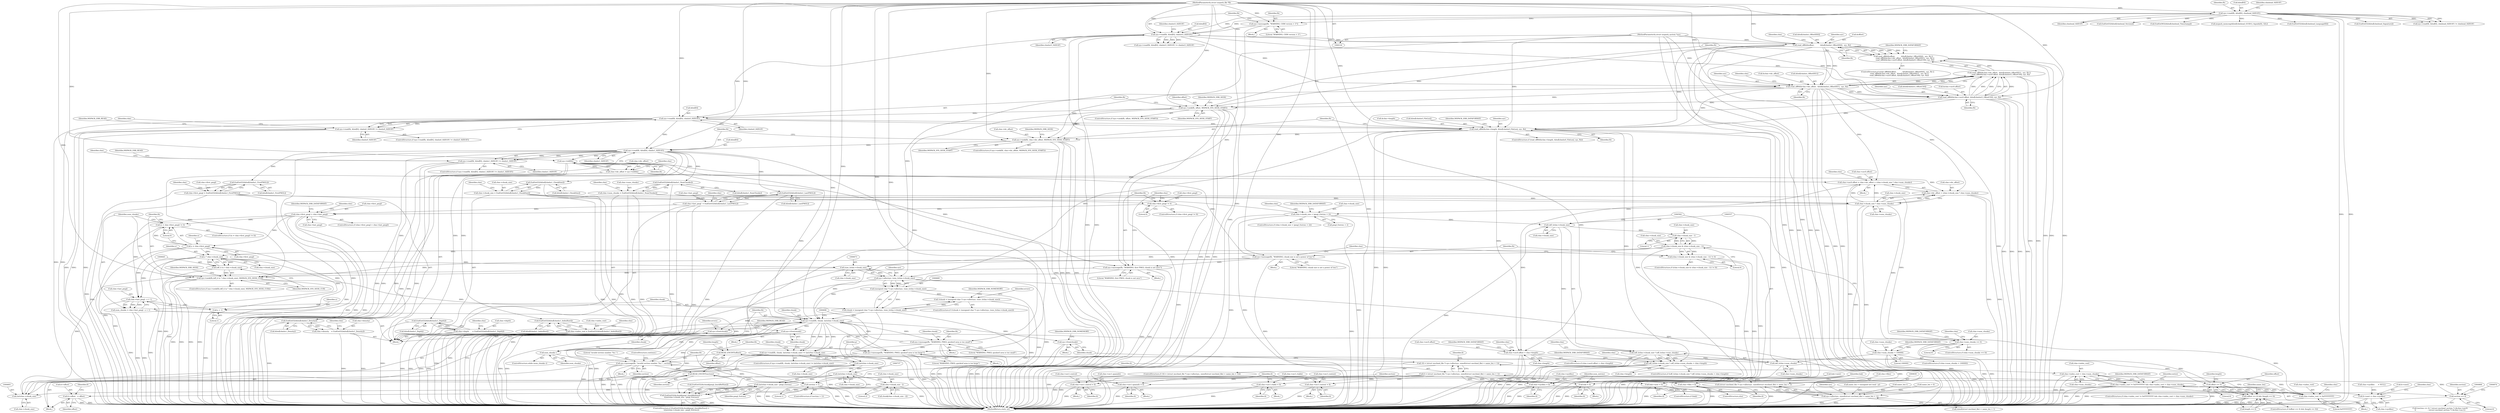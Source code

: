 digraph "0_libmspack_72e70a921f0f07fee748aec2274b30784e1d312a@API" {
"1000322" [label="(Call,read_off64(&offset,           &buf[chmhst_OffsetHS0],  sys, fh))"];
"1000309" [label="(Call,sys->read(fh, &buf[0], chmhst3_SIZEOF))"];
"1000232" [label="(Call,sys->read(fh, &buf[0], chmhead_SIZEOF))"];
"1000126" [label="(MethodParameterIn,struct mspack_file *fh)"];
"1000304" [label="(Call,sys->message(fh, \"WARNING; CHM version > 3\"))"];
"1000125" [label="(MethodParameterIn,struct mspack_system *sys)"];
"1000321" [label="(Call,read_off64(&offset,           &buf[chmhst_OffsetHS0],  sys, fh) ||\n      read_off64(&chm->dir_offset,  &buf[chmhst_OffsetHS1],  sys, fh) ||\n      read_off64(&chm->sec0.offset, &buf[chmhst3_OffsetCS0], sys, fh))"];
"1000332" [label="(Call,read_off64(&chm->dir_offset,  &buf[chmhst_OffsetHS1],  sys, fh))"];
"1000331" [label="(Call,read_off64(&chm->dir_offset,  &buf[chmhst_OffsetHS1],  sys, fh) ||\n      read_off64(&chm->sec0.offset, &buf[chmhst3_OffsetCS0], sys, fh))"];
"1000343" [label="(Call,read_off64(&chm->sec0.offset, &buf[chmhst3_OffsetCS0], sys, fh))"];
"1000360" [label="(Call,sys->seek(fh, offset, MSPACK_SYS_SEEK_START))"];
"1000369" [label="(Call,sys->read(fh, &buf[0], chmhs0_SIZEOF))"];
"1000368" [label="(Call,sys->read(fh, &buf[0], chmhs0_SIZEOF) != chmhs0_SIZEOF)"];
"1000381" [label="(Call,read_off64(&chm->length, &buf[chmhs0_FileLen], sys, fh))"];
"1000396" [label="(Call,sys->seek(fh, chm->dir_offset, MSPACK_SYS_SEEK_START))"];
"1000407" [label="(Call,sys->read(fh, &buf[0], chmhs1_SIZEOF))"];
"1000406" [label="(Call,sys->read(fh, &buf[0], chmhs1_SIZEOF) != chmhs1_SIZEOF)"];
"1000422" [label="(Call,sys->tell(fh))"];
"1000418" [label="(Call,chm->dir_offset = sys->tell(fh))"];
"1000494" [label="(Call,chm->sec0.offset = chm->dir_offset + (chm->chunk_size * chm->num_chunks))"];
"1000512" [label="(Call,chm->sec0.offset > chm->length)"];
"1000554" [label="(Call,(off_t)chm->chunk_size * (off_t)chm->num_chunks > chm->length)"];
"1000500" [label="(Call,chm->dir_offset + (chm->chunk_size * chm->num_chunks))"];
"1000585" [label="(Call,sys->message(fh, \"WARNING; chunk size is not a power of two\"))"];
"1000595" [label="(Call,sys->message(fh, \"WARNING; first PMGL chunk is not zero\"))"];
"1000642" [label="(Call,sys->seek(fh,(off_t) (x * chm->chunk_size), MSPACK_SYS_SEEK_CUR))"];
"1000689" [label="(Call,sys->read(fh, chunk, (int)chm->chunk_size))"];
"1000688" [label="(Call,sys->read(fh, chunk, (int)chm->chunk_size) != (int)chm->chunk_size)"];
"1000703" [label="(Call,sys->free(chunk))"];
"1000725" [label="(Call,sys->message(fh, \"WARNING; PMGL quickref area is too small\"))"];
"1000743" [label="(Call,sys->message(fh, \"WARNING; PMGL quickref area is too large\"))"];
"1000820" [label="(Call,sys->message(fh, \"invalid section number '%u'.\", section))"];
"1000787" [label="(Call,READ_ENCINT(section))"];
"1000816" [label="(Call,section > 1)"];
"1000864" [label="(Call,section == 0)"];
"1000840" [label="(Call,sys->free(chunk))"];
"1001056" [label="(Call,sys->free(chunk))"];
"1000428" [label="(Call,EndGetI32(&buf[chmhs1_ChunkSize]))"];
"1000424" [label="(Call,chm->chunk_size = EndGetI32(&buf[chmhs1_ChunkSize]))"];
"1000504" [label="(Call,chm->chunk_size * chm->num_chunks)"];
"1000525" [label="(Call,chm->chunk_size < (pmgl_Entries + 2))"];
"1000556" [label="(Call,(off_t)chm->chunk_size)"];
"1000555" [label="(Call,(off_t)chm->chunk_size * (off_t)chm->num_chunks)"];
"1000578" [label="(Call,chm->chunk_size - 1)"];
"1000574" [label="(Call,chm->chunk_size & (chm->chunk_size - 1))"];
"1000573" [label="(Call,(chm->chunk_size & (chm->chunk_size - 1)) != 0)"];
"1000646" [label="(Call,x * chm->chunk_size)"];
"1000644" [label="(Call,(off_t) (x * chm->chunk_size))"];
"1000657" [label="(Call,chm->last_pmgl - x + 1)"];
"1000655" [label="(Call,num_chunks = chm->last_pmgl - x + 1)"];
"1000684" [label="(Call,num_chunks--)"];
"1000661" [label="(Call,x + 1)"];
"1000672" [label="(Call,(size_t)chm->chunk_size)"];
"1000670" [label="(Call,sys->alloc(sys, (size_t)chm->chunk_size))"];
"1000668" [label="(Call,(unsigned char *) sys->alloc(sys, (size_t)chm->chunk_size))"];
"1000665" [label="(Call,!(chunk = (unsigned char *) sys->alloc(sys, (size_t)chm->chunk_size)))"];
"1000666" [label="(Call,chunk = (unsigned char *) sys->alloc(sys, (size_t)chm->chunk_size))"];
"1000831" [label="(Call,sys->alloc(sys, sizeof(struct mschmd_file) + name_len + 1))"];
"1000829" [label="(Call,(struct mschmd_file *) sys->alloc(sys, sizeof(struct mschmd_file) + name_len + 1))"];
"1000826" [label="(Call,!(fi = (struct mschmd_file *) sys->alloc(sys, sizeof(struct mschmd_file) + name_len + 1)))"];
"1000827" [label="(Call,fi = (struct mschmd_file *) sys->alloc(sys, sizeof(struct mschmd_file) + name_len + 1))"];
"1000945" [label="(Call,chm->sec1.content = fi)"];
"1000967" [label="(Call,chm->sec1.control = fi)"];
"1000989" [label="(Call,chm->sec1.spaninfo = fi)"];
"1001011" [label="(Call,chm->sec1.rtable = fi)"];
"1001025" [label="(Call,chm->sysfiles = fi)"];
"1001018" [label="(Call,fi->next = chm->sysfiles)"];
"1001034" [label="(Call,link->next = fi)"];
"1001040" [label="(Call,chm->files = fi)"];
"1001045" [label="(Call,link = fi)"];
"1000692" [label="(Call,(int)chm->chunk_size)"];
"1000697" [label="(Call,(int)chm->chunk_size)"];
"1000736" [label="(Call,(int)chm->chunk_size)"];
"1000735" [label="(Call,(int)chm->chunk_size - pmgl_Entries)"];
"1000729" [label="(Call,EndGetI32(&chunk[pmgl_QuickRefSize]) > \n\t((int)chm->chunk_size - pmgl_Entries))"];
"1000757" [label="(Call,chm->chunk_size - 2)"];
"1000536" [label="(Call,chm->num_chunks == 0)"];
"1000545" [label="(Call,chm->num_chunks > 100000)"];
"1000561" [label="(Call,(off_t)chm->num_chunks)"];
"1000616" [label="(Call,chm->index_root > chm->num_chunks)"];
"1000610" [label="(Call,chm->index_root != 0xFFFFFFFF && chm->index_root > chm->num_chunks)"];
"1000437" [label="(Call,EndGetI32(&buf[chmhs1_Density]))"];
"1000433" [label="(Call,chm->density    = EndGetI32(&buf[chmhs1_Density]))"];
"1000446" [label="(Call,EndGetI32(&buf[chmhs1_Depth]))"];
"1000442" [label="(Call,chm->depth      = EndGetI32(&buf[chmhs1_Depth]))"];
"1000455" [label="(Call,EndGetI32(&buf[chmhs1_IndexRoot]))"];
"1000451" [label="(Call,chm->index_root = EndGetI32(&buf[chmhs1_IndexRoot]))"];
"1000611" [label="(Call,chm->index_root != 0xFFFFFFFF)"];
"1000464" [label="(Call,EndGetI32(&buf[chmhs1_NumChunks]))"];
"1000460" [label="(Call,chm->num_chunks = EndGetI32(&buf[chmhs1_NumChunks]))"];
"1000473" [label="(Call,EndGetI32(&buf[chmhs1_FirstPMGL]))"];
"1000469" [label="(Call,chm->first_pmgl = EndGetI32(&buf[chmhs1_FirstPMGL]))"];
"1000589" [label="(Call,chm->first_pmgl != 0)"];
"1000599" [label="(Call,chm->first_pmgl > chm->last_pmgl)"];
"1000633" [label="(Call,(x = chm->first_pmgl) != 0)"];
"1000634" [label="(Call,x = chm->first_pmgl)"];
"1000482" [label="(Call,EndGetI32(&buf[chmhs1_LastPMGL]))"];
"1000478" [label="(Call,chm->last_pmgl  = EndGetI32(&buf[chmhs1_LastPMGL]))"];
"1000789" [label="(Call,READ_ENCINT(offset))"];
"1000795" [label="(Call,offset == 0)"];
"1000794" [label="(Call,(offset == 0) && (length == 0))"];
"1000879" [label="(Call,fi->offset   = offset)"];
"1000769" [label="(Block,)"];
"1000639" [label="(Literal,0)"];
"1000479" [label="(Call,chm->last_pmgl)"];
"1000641" [label="(ControlStructure,if (sys->seek(fh,(off_t) (x * chm->chunk_size), MSPACK_SYS_SEEK_CUR)))"];
"1000435" [label="(Identifier,chm)"];
"1000883" [label="(Identifier,offset)"];
"1000234" [label="(Call,&buf[0])"];
"1000866" [label="(Literal,0)"];
"1001044" [label="(Identifier,fi)"];
"1000585" [label="(Call,sys->message(fh, \"WARNING; chunk size is not a power of two\"))"];
"1000546" [label="(Call,chm->num_chunks)"];
"1000798" [label="(Call,length == 0)"];
"1000558" [label="(Call,chm->chunk_size)"];
"1000355" [label="(Identifier,fh)"];
"1000579" [label="(Call,chm->chunk_size)"];
"1000384" [label="(Identifier,chm)"];
"1001026" [label="(Call,chm->sysfiles)"];
"1000587" [label="(Literal,\"WARNING; chunk size is not a power of two\")"];
"1000818" [label="(Literal,1)"];
"1000692" [label="(Call,(int)chm->chunk_size)"];
"1000549" [label="(Literal,100000)"];
"1000534" [label="(Identifier,MSPACK_ERR_DATAFORMAT)"];
"1000594" [label="(Block,)"];
"1000309" [label="(Call,sys->read(fh, &buf[0], chmhst3_SIZEOF))"];
"1000796" [label="(Identifier,offset)"];
"1000804" [label="(Call,name_len > 0)"];
"1000561" [label="(Call,(off_t)chm->num_chunks)"];
"1000651" [label="(Identifier,MSPACK_SYS_SEEK_CUR)"];
"1000126" [label="(MethodParameterIn,struct mspack_file *fh)"];
"1000944" [label="(Block,)"];
"1000690" [label="(Identifier,fh)"];
"1000536" [label="(Call,chm->num_chunks == 0)"];
"1000401" [label="(Identifier,MSPACK_SYS_SEEK_START)"];
"1000529" [label="(Call,pmgl_Entries + 2)"];
"1000304" [label="(Call,sys->message(fh, \"WARNING; CHM version > 3\"))"];
"1000455" [label="(Call,EndGetI32(&buf[chmhs1_IndexRoot]))"];
"1000156" [label="(Call,chm->sysfiles      = NULL)"];
"1000758" [label="(Call,chm->chunk_size)"];
"1000370" [label="(Identifier,fh)"];
"1000733" [label="(Identifier,chunk)"];
"1000864" [label="(Call,section == 0)"];
"1000822" [label="(Literal,\"invalid section number '%u'.\")"];
"1000973" [label="(Identifier,fi)"];
"1000478" [label="(Call,chm->last_pmgl  = EndGetI32(&buf[chmhs1_LastPMGL]))"];
"1000819" [label="(Block,)"];
"1000663" [label="(Literal,1)"];
"1000820" [label="(Call,sys->message(fh, \"invalid section number '%u'.\", section))"];
"1000886" [label="(Identifier,fi)"];
"1000232" [label="(Call,sys->read(fh, &buf[0], chmhead_SIZEOF))"];
"1000742" [label="(Block,)"];
"1000735" [label="(Call,(int)chm->chunk_size - pmgl_Entries)"];
"1000380" [label="(ControlStructure,if (read_off64(&chm->length, &buf[chmhs0_FileLen], sys, fh)))"];
"1000672" [label="(Call,(size_t)chm->chunk_size)"];
"1000554" [label="(Call,(off_t)chm->chunk_size * (off_t)chm->num_chunks > chm->length)"];
"1000238" [label="(Identifier,chmhead_SIZEOF)"];
"1000420" [label="(Identifier,chm)"];
"1000825" [label="(ControlStructure,if (!(fi = (struct mschmd_file *) sys->alloc(sys, sizeof(struct mschmd_file) + name_len + 1))))"];
"1000832" [label="(Identifier,sys)"];
"1001045" [label="(Call,link = fi)"];
"1000369" [label="(Call,sys->read(fh, &buf[0], chmhs0_SIZEOF))"];
"1000426" [label="(Identifier,chm)"];
"1000643" [label="(Identifier,fh)"];
"1001022" [label="(Call,chm->sysfiles)"];
"1000453" [label="(Identifier,chm)"];
"1000425" [label="(Call,chm->chunk_size)"];
"1000990" [label="(Call,chm->sec1.spaninfo)"];
"1000381" [label="(Call,read_off64(&chm->length, &buf[chmhs0_FileLen], sys, fh))"];
"1000590" [label="(Call,chm->first_pmgl)"];
"1000354" [label="(Identifier,sys)"];
"1000556" [label="(Call,(off_t)chm->chunk_size)"];
"1001038" [label="(Identifier,fi)"];
"1000656" [label="(Identifier,num_chunks)"];
"1000610" [label="(Call,chm->index_root != 0xFFFFFFFF && chm->index_root > chm->num_chunks)"];
"1000535" [label="(ControlStructure,if (chm->num_chunks == 0))"];
"1000310" [label="(Identifier,fh)"];
"1000566" [label="(Call,chm->length)"];
"1000437" [label="(Call,EndGetI32(&buf[chmhs1_Density]))"];
"1001035" [label="(Call,link->next)"];
"1000391" [label="(Identifier,fh)"];
"1000679" [label="(Identifier,MSPACK_ERR_NOMEMORY)"];
"1000501" [label="(Call,chm->dir_offset)"];
"1000787" [label="(Call,READ_ENCINT(section))"];
"1000704" [label="(Identifier,chunk)"];
"1000821" [label="(Identifier,fh)"];
"1000461" [label="(Call,chm->num_chunks)"];
"1000697" [label="(Call,(int)chm->chunk_size)"];
"1000747" [label="(Identifier,p)"];
"1000422" [label="(Call,sys->tell(fh))"];
"1000600" [label="(Call,chm->first_pmgl)"];
"1000817" [label="(Identifier,section)"];
"1000438" [label="(Call,&buf[chmhs1_Density])"];
"1000665" [label="(Call,!(chunk = (unsigned char *) sys->alloc(sys, (size_t)chm->chunk_size)))"];
"1000603" [label="(Call,chm->last_pmgl)"];
"1000988" [label="(Block,)"];
"1001039" [label="(ControlStructure,else)"];
"1000417" [label="(Identifier,MSPACK_ERR_READ)"];
"1000397" [label="(Identifier,fh)"];
"1000916" [label="(Block,)"];
"1000966" [label="(Block,)"];
"1000406" [label="(Call,sys->read(fh, &buf[0], chmhs1_SIZEOF) != chmhs1_SIZEOF)"];
"1000320" [label="(ControlStructure,if (read_off64(&offset,           &buf[chmhst_OffsetHS0],  sys, fh) ||\n      read_off64(&chm->dir_offset,  &buf[chmhst_OffsetHS1],  sys, fh) ||\n      read_off64(&chm->sec0.offset, &buf[chmhst3_OffsetCS0], sys, fh)))"];
"1000316" [label="(Identifier,chmhst3_SIZEOF)"];
"1000331" [label="(Call,read_off64(&chm->dir_offset,  &buf[chmhst_OffsetHS1],  sys, fh) ||\n      read_off64(&chm->sec0.offset, &buf[chmhst3_OffsetCS0], sys, fh))"];
"1000736" [label="(Call,(int)chm->chunk_size)"];
"1001019" [label="(Call,fi->next)"];
"1000360" [label="(Call,sys->seek(fh, offset, MSPACK_SYS_SEEK_START))"];
"1000788" [label="(Identifier,section)"];
"1000574" [label="(Call,chm->chunk_size & (chm->chunk_size - 1))"];
"1000790" [label="(Identifier,offset)"];
"1000508" [label="(Call,chm->num_chunks)"];
"1000433" [label="(Call,chm->density    = EndGetI32(&buf[chmhs1_Density]))"];
"1000359" [label="(ControlStructure,if (sys->seek(fh, offset, MSPACK_SYS_SEEK_START)))"];
"1000805" [label="(Identifier,name_len)"];
"1000375" [label="(Identifier,chmhs0_SIZEOF)"];
"1000880" [label="(Call,fi->offset)"];
"1000474" [label="(Call,&buf[chmhs1_FirstPMGL])"];
"1000644" [label="(Call,(off_t) (x * chm->chunk_size))"];
"1000526" [label="(Call,chm->chunk_size)"];
"1000315" [label="(Identifier,chmhst3_SIZEOF)"];
"1000620" [label="(Call,chm->num_chunks)"];
"1000350" [label="(Call,&buf[chmhst3_OffsetCS0])"];
"1000761" [label="(Literal,2)"];
"1000668" [label="(Call,(unsigned char *) sys->alloc(sys, (size_t)chm->chunk_size))"];
"1000396" [label="(Call,sys->seek(fh, chm->dir_offset, MSPACK_SYS_SEEK_START))"];
"1000612" [label="(Call,chm->index_root)"];
"1000685" [label="(Identifier,num_chunks)"];
"1000968" [label="(Call,chm->sec1.control)"];
"1000332" [label="(Call,read_off64(&chm->dir_offset,  &buf[chmhst_OffsetHS1],  sys, fh))"];
"1000647" [label="(Identifier,x)"];
"1000741" [label="(Identifier,pmgl_Entries)"];
"1000792" [label="(Identifier,length)"];
"1000729" [label="(Call,EndGetI32(&chunk[pmgl_QuickRefSize]) > \n\t((int)chm->chunk_size - pmgl_Entries))"];
"1000611" [label="(Call,chm->index_root != 0xFFFFFFFF)"];
"1000343" [label="(Call,read_off64(&chm->sec0.offset, &buf[chmhst3_OffsetCS0], sys, fh))"];
"1000667" [label="(Identifier,chunk)"];
"1000363" [label="(Identifier,MSPACK_SYS_SEEK_START)"];
"1000744" [label="(Identifier,fh)"];
"1001041" [label="(Call,chm->files)"];
"1000582" [label="(Literal,1)"];
"1000494" [label="(Call,chm->sec0.offset = chm->dir_offset + (chm->chunk_size * chm->num_chunks))"];
"1000483" [label="(Call,&buf[chmhs1_LastPMGL])"];
"1000308" [label="(Call,sys->read(fh, &buf[0], chmhst3_SIZEOF) != chmhst3_SIZEOF)"];
"1000797" [label="(Literal,0)"];
"1000341" [label="(Identifier,sys)"];
"1000523" [label="(Identifier,MSPACK_ERR_DATAFORMAT)"];
"1000379" [label="(Identifier,MSPACK_ERR_READ)"];
"1000646" [label="(Call,x * chm->chunk_size)"];
"1000428" [label="(Call,EndGetI32(&buf[chmhs1_ChunkSize]))"];
"1000330" [label="(Identifier,fh)"];
"1000674" [label="(Call,chm->chunk_size)"];
"1000394" [label="(Identifier,MSPACK_ERR_DATAFORMAT)"];
"1000670" [label="(Call,sys->alloc(sys, (size_t)chm->chunk_size))"];
"1000865" [label="(Identifier,section)"];
"1000846" [label="(Identifier,fi)"];
"1000841" [label="(Identifier,chunk)"];
"1000773" [label="(Call,name_len > (unsigned int) (end - p))"];
"1000303" [label="(Block,)"];
"1000424" [label="(Call,chm->chunk_size = EndGetI32(&buf[chmhs1_ChunkSize]))"];
"1000553" [label="(ControlStructure,if ((off_t)chm->chunk_size * (off_t)chm->num_chunks > chm->length))"];
"1000515" [label="(Identifier,chm)"];
"1000799" [label="(Identifier,length)"];
"1000642" [label="(Call,sys->seek(fh,(off_t) (x * chm->chunk_size), MSPACK_SYS_SEEK_CUR))"];
"1000575" [label="(Call,chm->chunk_size)"];
"1000572" [label="(ControlStructure,if ((chm->chunk_size & (chm->chunk_size - 1)) != 0))"];
"1000609" [label="(ControlStructure,if (chm->index_root != 0xFFFFFFFF && chm->index_root > chm->num_chunks))"];
"1000452" [label="(Call,chm->index_root)"];
"1000755" [label="(Call,chunk[chm->chunk_size - 2])"];
"1000768" [label="(Identifier,num_entries)"];
"1000573" [label="(Call,(chm->chunk_size & (chm->chunk_size - 1)) != 0)"];
"1000347" [label="(Identifier,chm)"];
"1000366" [label="(Identifier,MSPACK_ERR_SEEK)"];
"1000725" [label="(Call,sys->message(fh, \"WARNING; PMGL quickref area is too small\"))"];
"1000414" [label="(Identifier,chmhs1_SIZEOF)"];
"1000706" [label="(Identifier,MSPACK_ERR_READ)"];
"1000583" [label="(Literal,0)"];
"1000633" [label="(Call,(x = chm->first_pmgl) != 0)"];
"1000615" [label="(Literal,0xFFFFFFFF)"];
"1000879" [label="(Call,fi->offset   = offset)"];
"1000945" [label="(Call,chm->sec1.content = fi)"];
"1000543" [label="(Identifier,MSPACK_ERR_DATAFORMAT)"];
"1000469" [label="(Call,chm->first_pmgl = EndGetI32(&buf[chmhs1_FirstPMGL]))"];
"1000407" [label="(Call,sys->read(fh, &buf[0], chmhs1_SIZEOF))"];
"1000571" [label="(Identifier,MSPACK_ERR_DATAFORMAT)"];
"1000689" [label="(Call,sys->read(fh, chunk, (int)chm->chunk_size))"];
"1000490" [label="(Identifier,chm)"];
"1000311" [label="(Call,&buf[0])"];
"1000596" [label="(Identifier,fh)"];
"1000654" [label="(Identifier,MSPACK_ERR_SEEK)"];
"1000824" [label="(ControlStructure,continue;)"];
"1000361" [label="(Identifier,fh)"];
"1000368" [label="(Call,sys->read(fh, &buf[0], chmhs0_SIZEOF) != chmhs0_SIZEOF)"];
"1000367" [label="(ControlStructure,if (sys->read(fh, &buf[0], chmhs0_SIZEOF) != chmhs0_SIZEOF))"];
"1000595" [label="(Call,sys->message(fh, \"WARNING; first PMGL chunk is not zero\"))"];
"1000446" [label="(Call,EndGetI32(&buf[chmhs1_Depth]))"];
"1001031" [label="(Block,)"];
"1000728" [label="(ControlStructure,if (EndGetI32(&chunk[pmgl_QuickRefSize]) > \n\t((int)chm->chunk_size - pmgl_Entries)))"];
"1000727" [label="(Literal,\"WARNING; PMGL quickref area is too small\")"];
"1000588" [label="(ControlStructure,if (chm->first_pmgl != 0))"];
"1000745" [label="(Literal,\"WARNING; PMGL quickref area is too large\")"];
"1000544" [label="(ControlStructure,if (chm->num_chunks > 100000))"];
"1000434" [label="(Call,chm->density)"];
"1000664" [label="(ControlStructure,if (!(chunk = (unsigned char *) sys->alloc(sys, (size_t)chm->chunk_size))))"];
"1000636" [label="(Call,chm->first_pmgl)"];
"1000726" [label="(Identifier,fh)"];
"1000239" [label="(Identifier,chmhead_SIZEOF)"];
"1000429" [label="(Call,&buf[chmhs1_ChunkSize])"];
"1000816" [label="(Call,section > 1)"];
"1000456" [label="(Call,&buf[chmhs1_IndexRoot])"];
"1000576" [label="(Identifier,chm)"];
"1000828" [label="(Identifier,fi)"];
"1001025" [label="(Call,chm->sysfiles = fi)"];
"1000608" [label="(Identifier,MSPACK_ERR_DATAFORMAT)"];
"1000333" [label="(Call,&chm->dir_offset)"];
"1000831" [label="(Call,sys->alloc(sys, sizeof(struct mschmd_file) + name_len + 1))"];
"1000951" [label="(Identifier,fi)"];
"1000863" [label="(Call,(section == 0) ? (struct mschmd_section *) (&chm->sec0)\n\t\t                     : (struct mschmd_section *) (&chm->sec1))"];
"1000555" [label="(Call,(off_t)chm->chunk_size * (off_t)chm->num_chunks)"];
"1000989" [label="(Call,chm->sec1.spaninfo = fi)"];
"1000597" [label="(Literal,\"WARNING; first PMGL chunk is not zero\")"];
"1000451" [label="(Call,chm->index_root = EndGetI32(&buf[chmhs1_IndexRoot]))"];
"1000815" [label="(ControlStructure,if (section > 1))"];
"1000418" [label="(Call,chm->dir_offset = sys->tell(fh))"];
"1000473" [label="(Call,EndGetI32(&buf[chmhs1_FirstPMGL]))"];
"1000757" [label="(Call,chm->chunk_size - 2)"];
"1000335" [label="(Identifier,chm)"];
"1000274" [label="(Call,EndGetI32(&buf[chmhead_Version]))"];
"1000325" [label="(Call,&buf[chmhst_OffsetHS0])"];
"1000129" [label="(Block,)"];
"1000376" [label="(Identifier,chmhs0_SIZEOF)"];
"1000628" [label="(Identifier,entire)"];
"1000662" [label="(Identifier,x)"];
"1000840" [label="(Call,sys->free(chunk))"];
"1000405" [label="(ControlStructure,if (sys->read(fh, &buf[0], chmhs1_SIZEOF) != chmhs1_SIZEOF))"];
"1000398" [label="(Call,chm->dir_offset)"];
"1001029" [label="(Identifier,fi)"];
"1000625" [label="(Identifier,MSPACK_ERR_DATAFORMAT)"];
"1000601" [label="(Identifier,chm)"];
"1000505" [label="(Call,chm->chunk_size)"];
"1001056" [label="(Call,sys->free(chunk))"];
"1000283" [label="(Call,EndGetM32(&buf[chmhead_Timestamp]))"];
"1000413" [label="(Identifier,chmhs1_SIZEOF)"];
"1001020" [label="(Identifier,fi)"];
"1000793" [label="(ControlStructure,if ((offset == 0) && (length == 0)))"];
"1000810" [label="(Call,name_len-1)"];
"1000495" [label="(Call,chm->sec0.offset)"];
"1000329" [label="(Identifier,sys)"];
"1001040" [label="(Call,chm->files = fi)"];
"1000552" [label="(Identifier,MSPACK_ERR_DATAFORMAT)"];
"1000525" [label="(Call,chm->chunk_size < (pmgl_Entries + 2))"];
"1001011" [label="(Call,chm->sec1.rtable = fi)"];
"1000657" [label="(Call,chm->last_pmgl - x + 1)"];
"1001047" [label="(Identifier,fi)"];
"1000598" [label="(ControlStructure,if (chm->first_pmgl > chm->last_pmgl))"];
"1000390" [label="(Identifier,sys)"];
"1000586" [label="(Identifier,fh)"];
"1000493" [label="(Block,)"];
"1000648" [label="(Call,chm->chunk_size)"];
"1000337" [label="(Call,&buf[chmhst_OffsetHS1])"];
"1000591" [label="(Identifier,chm)"];
"1000599" [label="(Call,chm->first_pmgl > chm->last_pmgl)"];
"1000344" [label="(Call,&chm->sec0.offset)"];
"1000540" [label="(Literal,0)"];
"1001065" [label="(MethodReturn,static int)"];
"1001018" [label="(Call,fi->next = chm->sysfiles)"];
"1001034" [label="(Call,link->next = fi)"];
"1000839" [label="(Block,)"];
"1000547" [label="(Identifier,chm)"];
"1000666" [label="(Call,chunk = (unsigned char *) sys->alloc(sys, (size_t)chm->chunk_size))"];
"1000563" [label="(Call,chm->num_chunks)"];
"1000443" [label="(Call,chm->depth)"];
"1000382" [label="(Call,&chm->length)"];
"1000724" [label="(Block,)"];
"1000681" [label="(Identifier,errors)"];
"1000634" [label="(Call,x = chm->first_pmgl)"];
"1000423" [label="(Identifier,fh)"];
"1000567" [label="(Identifier,chm)"];
"1000632" [label="(ControlStructure,if ((x = chm->first_pmgl) != 0))"];
"1000482" [label="(Call,EndGetI32(&buf[chmhs1_LastPMGL]))"];
"1000694" [label="(Call,chm->chunk_size)"];
"1000524" [label="(ControlStructure,if (chm->chunk_size < (pmgl_Entries + 2)))"];
"1000419" [label="(Call,chm->dir_offset)"];
"1000823" [label="(Identifier,section)"];
"1000730" [label="(Call,EndGetI32(&chunk[pmgl_QuickRefSize]))"];
"1000504" [label="(Call,chm->chunk_size * chm->num_chunks)"];
"1000618" [label="(Identifier,chm)"];
"1000321" [label="(Call,read_off64(&offset,           &buf[chmhst_OffsetHS0],  sys, fh) ||\n      read_off64(&chm->dir_offset,  &buf[chmhst_OffsetHS1],  sys, fh) ||\n      read_off64(&chm->sec0.offset, &buf[chmhst3_OffsetCS0], sys, fh))"];
"1000256" [label="(Call,mspack_memcmp(&buf[chmhead_GUID1], &guids[0], 32L))"];
"1000447" [label="(Call,&buf[chmhs1_Depth])"];
"1000683" [label="(ControlStructure,while (num_chunks--))"];
"1000362" [label="(Identifier,offset)"];
"1000738" [label="(Call,chm->chunk_size)"];
"1000687" [label="(ControlStructure,if (sys->read(fh, chunk, (int)chm->chunk_size) != (int)chm->chunk_size))"];
"1000342" [label="(Identifier,fh)"];
"1000616" [label="(Call,chm->index_root > chm->num_chunks)"];
"1000584" [label="(Block,)"];
"1000527" [label="(Identifier,chm)"];
"1000545" [label="(Call,chm->num_chunks > 100000)"];
"1000442" [label="(Call,chm->depth      = EndGetI32(&buf[chmhs1_Depth]))"];
"1000512" [label="(Call,chm->sec0.offset > chm->length)"];
"1000702" [label="(Block,)"];
"1000789" [label="(Call,READ_ENCINT(offset))"];
"1000743" [label="(Call,sys->message(fh, \"WARNING; PMGL quickref area is too large\"))"];
"1000593" [label="(Literal,0)"];
"1000843" [label="(Identifier,MSPACK_ERR_NOMEMORY)"];
"1000655" [label="(Call,num_chunks = chm->last_pmgl - x + 1)"];
"1000538" [label="(Identifier,chm)"];
"1000578" [label="(Call,chm->chunk_size - 1)"];
"1001027" [label="(Identifier,chm)"];
"1000408" [label="(Identifier,fh)"];
"1000688" [label="(Call,sys->read(fh, chunk, (int)chm->chunk_size) != (int)chm->chunk_size)"];
"1000480" [label="(Identifier,chm)"];
"1000613" [label="(Identifier,chm)"];
"1000125" [label="(MethodParameterIn,struct mspack_system *sys)"];
"1000511" [label="(ControlStructure,if (chm->sec0.offset > chm->length))"];
"1000712" [label="(Identifier,chunk)"];
"1000513" [label="(Call,chm->sec0.offset)"];
"1000661" [label="(Call,x + 1)"];
"1000703" [label="(Call,sys->free(chunk))"];
"1000233" [label="(Identifier,fh)"];
"1000617" [label="(Call,chm->index_root)"];
"1000305" [label="(Identifier,fh)"];
"1000829" [label="(Call,(struct mschmd_file *) sys->alloc(sys, sizeof(struct mschmd_file) + name_len + 1))"];
"1001010" [label="(Block,)"];
"1000292" [label="(Call,EndGetI32(&buf[chmhead_LanguageID]))"];
"1000699" [label="(Call,chm->chunk_size)"];
"1000358" [label="(Identifier,MSPACK_ERR_DATAFORMAT)"];
"1001017" [label="(Identifier,fi)"];
"1000245" [label="(Call,EndGetI32(&buf[chmhead_Signature]))"];
"1000995" [label="(Identifier,fi)"];
"1000946" [label="(Call,chm->sec1.content)"];
"1000371" [label="(Call,&buf[0])"];
"1000465" [label="(Call,&buf[chmhs1_NumChunks])"];
"1000794" [label="(Call,(offset == 0) && (length == 0))"];
"1000470" [label="(Call,chm->first_pmgl)"];
"1000471" [label="(Identifier,chm)"];
"1000500" [label="(Call,chm->dir_offset + (chm->chunk_size * chm->num_chunks))"];
"1001057" [label="(Identifier,chunk)"];
"1000409" [label="(Call,&buf[0])"];
"1001046" [label="(Identifier,link)"];
"1000306" [label="(Literal,\"WARNING; CHM version > 3\")"];
"1000833" [label="(Call,sizeof(struct mschmd_file) + name_len + 1)"];
"1000967" [label="(Call,chm->sec1.control = fi)"];
"1000444" [label="(Identifier,chm)"];
"1000322" [label="(Call,read_off64(&offset,           &buf[chmhst_OffsetHS0],  sys, fh))"];
"1000464" [label="(Call,EndGetI32(&buf[chmhs1_NumChunks]))"];
"1000589" [label="(Call,chm->first_pmgl != 0)"];
"1000231" [label="(Call,sys->read(fh, &buf[0], chmhead_SIZEOF) != chmhead_SIZEOF)"];
"1000671" [label="(Identifier,sys)"];
"1000462" [label="(Identifier,chm)"];
"1001061" [label="(Identifier,errors)"];
"1000395" [label="(ControlStructure,if (sys->seek(fh, chm->dir_offset, MSPACK_SYS_SEEK_START)))"];
"1000795" [label="(Call,offset == 0)"];
"1000404" [label="(Identifier,MSPACK_ERR_SEEK)"];
"1000386" [label="(Call,&buf[chmhs0_FileLen])"];
"1000323" [label="(Call,&offset)"];
"1000658" [label="(Call,chm->last_pmgl)"];
"1001012" [label="(Call,chm->sec1.rtable)"];
"1000518" [label="(Call,chm->length)"];
"1000635" [label="(Identifier,x)"];
"1000537" [label="(Call,chm->num_chunks)"];
"1000691" [label="(Identifier,chunk)"];
"1000684" [label="(Call,num_chunks--)"];
"1000460" [label="(Call,chm->num_chunks = EndGetI32(&buf[chmhs1_NumChunks]))"];
"1001032" [label="(ControlStructure,if (link))"];
"1000826" [label="(Call,!(fi = (struct mschmd_file *) sys->alloc(sys, sizeof(struct mschmd_file) + name_len + 1)))"];
"1000827" [label="(Call,fi = (struct mschmd_file *) sys->alloc(sys, sizeof(struct mschmd_file) + name_len + 1))"];
"1000322" -> "1000321"  [label="AST: "];
"1000322" -> "1000330"  [label="CFG: "];
"1000323" -> "1000322"  [label="AST: "];
"1000325" -> "1000322"  [label="AST: "];
"1000329" -> "1000322"  [label="AST: "];
"1000330" -> "1000322"  [label="AST: "];
"1000335" -> "1000322"  [label="CFG: "];
"1000321" -> "1000322"  [label="CFG: "];
"1000322" -> "1001065"  [label="DDG: "];
"1000322" -> "1001065"  [label="DDG: "];
"1000322" -> "1001065"  [label="DDG: "];
"1000322" -> "1001065"  [label="DDG: "];
"1000322" -> "1000321"  [label="DDG: "];
"1000322" -> "1000321"  [label="DDG: "];
"1000322" -> "1000321"  [label="DDG: "];
"1000322" -> "1000321"  [label="DDG: "];
"1000309" -> "1000322"  [label="DDG: "];
"1000309" -> "1000322"  [label="DDG: "];
"1000125" -> "1000322"  [label="DDG: "];
"1000126" -> "1000322"  [label="DDG: "];
"1000322" -> "1000332"  [label="DDG: "];
"1000322" -> "1000332"  [label="DDG: "];
"1000322" -> "1000360"  [label="DDG: "];
"1000322" -> "1000381"  [label="DDG: "];
"1000309" -> "1000308"  [label="AST: "];
"1000309" -> "1000315"  [label="CFG: "];
"1000310" -> "1000309"  [label="AST: "];
"1000311" -> "1000309"  [label="AST: "];
"1000315" -> "1000309"  [label="AST: "];
"1000316" -> "1000309"  [label="CFG: "];
"1000309" -> "1001065"  [label="DDG: "];
"1000309" -> "1001065"  [label="DDG: "];
"1000309" -> "1000308"  [label="DDG: "];
"1000309" -> "1000308"  [label="DDG: "];
"1000309" -> "1000308"  [label="DDG: "];
"1000232" -> "1000309"  [label="DDG: "];
"1000232" -> "1000309"  [label="DDG: "];
"1000304" -> "1000309"  [label="DDG: "];
"1000126" -> "1000309"  [label="DDG: "];
"1000309" -> "1000332"  [label="DDG: "];
"1000309" -> "1000343"  [label="DDG: "];
"1000309" -> "1000369"  [label="DDG: "];
"1000232" -> "1000231"  [label="AST: "];
"1000232" -> "1000238"  [label="CFG: "];
"1000233" -> "1000232"  [label="AST: "];
"1000234" -> "1000232"  [label="AST: "];
"1000238" -> "1000232"  [label="AST: "];
"1000239" -> "1000232"  [label="CFG: "];
"1000232" -> "1001065"  [label="DDG: "];
"1000232" -> "1001065"  [label="DDG: "];
"1000232" -> "1000231"  [label="DDG: "];
"1000232" -> "1000231"  [label="DDG: "];
"1000232" -> "1000231"  [label="DDG: "];
"1000126" -> "1000232"  [label="DDG: "];
"1000232" -> "1000245"  [label="DDG: "];
"1000232" -> "1000256"  [label="DDG: "];
"1000232" -> "1000274"  [label="DDG: "];
"1000232" -> "1000283"  [label="DDG: "];
"1000232" -> "1000292"  [label="DDG: "];
"1000232" -> "1000304"  [label="DDG: "];
"1000126" -> "1000124"  [label="AST: "];
"1000126" -> "1001065"  [label="DDG: "];
"1000126" -> "1000304"  [label="DDG: "];
"1000126" -> "1000332"  [label="DDG: "];
"1000126" -> "1000343"  [label="DDG: "];
"1000126" -> "1000360"  [label="DDG: "];
"1000126" -> "1000369"  [label="DDG: "];
"1000126" -> "1000381"  [label="DDG: "];
"1000126" -> "1000396"  [label="DDG: "];
"1000126" -> "1000407"  [label="DDG: "];
"1000126" -> "1000422"  [label="DDG: "];
"1000126" -> "1000585"  [label="DDG: "];
"1000126" -> "1000595"  [label="DDG: "];
"1000126" -> "1000642"  [label="DDG: "];
"1000126" -> "1000689"  [label="DDG: "];
"1000126" -> "1000725"  [label="DDG: "];
"1000126" -> "1000743"  [label="DDG: "];
"1000126" -> "1000820"  [label="DDG: "];
"1000304" -> "1000303"  [label="AST: "];
"1000304" -> "1000306"  [label="CFG: "];
"1000305" -> "1000304"  [label="AST: "];
"1000306" -> "1000304"  [label="AST: "];
"1000310" -> "1000304"  [label="CFG: "];
"1000304" -> "1001065"  [label="DDG: "];
"1000125" -> "1000124"  [label="AST: "];
"1000125" -> "1001065"  [label="DDG: "];
"1000125" -> "1000332"  [label="DDG: "];
"1000125" -> "1000343"  [label="DDG: "];
"1000125" -> "1000381"  [label="DDG: "];
"1000125" -> "1000670"  [label="DDG: "];
"1000125" -> "1000831"  [label="DDG: "];
"1000321" -> "1000320"  [label="AST: "];
"1000321" -> "1000331"  [label="CFG: "];
"1000331" -> "1000321"  [label="AST: "];
"1000358" -> "1000321"  [label="CFG: "];
"1000361" -> "1000321"  [label="CFG: "];
"1000321" -> "1001065"  [label="DDG: "];
"1000321" -> "1001065"  [label="DDG: "];
"1000321" -> "1001065"  [label="DDG: "];
"1000331" -> "1000321"  [label="DDG: "];
"1000331" -> "1000321"  [label="DDG: "];
"1000332" -> "1000331"  [label="AST: "];
"1000332" -> "1000342"  [label="CFG: "];
"1000333" -> "1000332"  [label="AST: "];
"1000337" -> "1000332"  [label="AST: "];
"1000341" -> "1000332"  [label="AST: "];
"1000342" -> "1000332"  [label="AST: "];
"1000347" -> "1000332"  [label="CFG: "];
"1000331" -> "1000332"  [label="CFG: "];
"1000332" -> "1001065"  [label="DDG: "];
"1000332" -> "1001065"  [label="DDG: "];
"1000332" -> "1001065"  [label="DDG: "];
"1000332" -> "1001065"  [label="DDG: "];
"1000332" -> "1000331"  [label="DDG: "];
"1000332" -> "1000331"  [label="DDG: "];
"1000332" -> "1000331"  [label="DDG: "];
"1000332" -> "1000331"  [label="DDG: "];
"1000332" -> "1000343"  [label="DDG: "];
"1000332" -> "1000343"  [label="DDG: "];
"1000332" -> "1000360"  [label="DDG: "];
"1000332" -> "1000381"  [label="DDG: "];
"1000332" -> "1000396"  [label="DDG: "];
"1000332" -> "1000494"  [label="DDG: "];
"1000332" -> "1000500"  [label="DDG: "];
"1000331" -> "1000343"  [label="CFG: "];
"1000343" -> "1000331"  [label="AST: "];
"1000331" -> "1001065"  [label="DDG: "];
"1000331" -> "1001065"  [label="DDG: "];
"1000343" -> "1000331"  [label="DDG: "];
"1000343" -> "1000331"  [label="DDG: "];
"1000343" -> "1000331"  [label="DDG: "];
"1000343" -> "1000331"  [label="DDG: "];
"1000343" -> "1000355"  [label="CFG: "];
"1000344" -> "1000343"  [label="AST: "];
"1000350" -> "1000343"  [label="AST: "];
"1000354" -> "1000343"  [label="AST: "];
"1000355" -> "1000343"  [label="AST: "];
"1000343" -> "1001065"  [label="DDG: "];
"1000343" -> "1001065"  [label="DDG: "];
"1000343" -> "1001065"  [label="DDG: "];
"1000343" -> "1001065"  [label="DDG: "];
"1000343" -> "1000360"  [label="DDG: "];
"1000343" -> "1000381"  [label="DDG: "];
"1000343" -> "1000512"  [label="DDG: "];
"1000360" -> "1000359"  [label="AST: "];
"1000360" -> "1000363"  [label="CFG: "];
"1000361" -> "1000360"  [label="AST: "];
"1000362" -> "1000360"  [label="AST: "];
"1000363" -> "1000360"  [label="AST: "];
"1000366" -> "1000360"  [label="CFG: "];
"1000370" -> "1000360"  [label="CFG: "];
"1000360" -> "1001065"  [label="DDG: "];
"1000360" -> "1001065"  [label="DDG: "];
"1000360" -> "1001065"  [label="DDG: "];
"1000360" -> "1001065"  [label="DDG: "];
"1000360" -> "1000369"  [label="DDG: "];
"1000360" -> "1000396"  [label="DDG: "];
"1000360" -> "1000789"  [label="DDG: "];
"1000369" -> "1000368"  [label="AST: "];
"1000369" -> "1000375"  [label="CFG: "];
"1000370" -> "1000369"  [label="AST: "];
"1000371" -> "1000369"  [label="AST: "];
"1000375" -> "1000369"  [label="AST: "];
"1000376" -> "1000369"  [label="CFG: "];
"1000369" -> "1001065"  [label="DDG: "];
"1000369" -> "1001065"  [label="DDG: "];
"1000369" -> "1000368"  [label="DDG: "];
"1000369" -> "1000368"  [label="DDG: "];
"1000369" -> "1000368"  [label="DDG: "];
"1000369" -> "1000381"  [label="DDG: "];
"1000369" -> "1000381"  [label="DDG: "];
"1000369" -> "1000407"  [label="DDG: "];
"1000368" -> "1000367"  [label="AST: "];
"1000368" -> "1000376"  [label="CFG: "];
"1000376" -> "1000368"  [label="AST: "];
"1000379" -> "1000368"  [label="CFG: "];
"1000384" -> "1000368"  [label="CFG: "];
"1000368" -> "1001065"  [label="DDG: "];
"1000368" -> "1001065"  [label="DDG: "];
"1000368" -> "1001065"  [label="DDG: "];
"1000381" -> "1000380"  [label="AST: "];
"1000381" -> "1000391"  [label="CFG: "];
"1000382" -> "1000381"  [label="AST: "];
"1000386" -> "1000381"  [label="AST: "];
"1000390" -> "1000381"  [label="AST: "];
"1000391" -> "1000381"  [label="AST: "];
"1000394" -> "1000381"  [label="CFG: "];
"1000397" -> "1000381"  [label="CFG: "];
"1000381" -> "1001065"  [label="DDG: "];
"1000381" -> "1001065"  [label="DDG: "];
"1000381" -> "1001065"  [label="DDG: "];
"1000381" -> "1001065"  [label="DDG: "];
"1000381" -> "1001065"  [label="DDG: "];
"1000381" -> "1000396"  [label="DDG: "];
"1000381" -> "1000512"  [label="DDG: "];
"1000381" -> "1000554"  [label="DDG: "];
"1000381" -> "1000670"  [label="DDG: "];
"1000396" -> "1000395"  [label="AST: "];
"1000396" -> "1000401"  [label="CFG: "];
"1000397" -> "1000396"  [label="AST: "];
"1000398" -> "1000396"  [label="AST: "];
"1000401" -> "1000396"  [label="AST: "];
"1000404" -> "1000396"  [label="CFG: "];
"1000408" -> "1000396"  [label="CFG: "];
"1000396" -> "1001065"  [label="DDG: "];
"1000396" -> "1001065"  [label="DDG: "];
"1000396" -> "1001065"  [label="DDG: "];
"1000396" -> "1001065"  [label="DDG: "];
"1000396" -> "1000407"  [label="DDG: "];
"1000407" -> "1000406"  [label="AST: "];
"1000407" -> "1000413"  [label="CFG: "];
"1000408" -> "1000407"  [label="AST: "];
"1000409" -> "1000407"  [label="AST: "];
"1000413" -> "1000407"  [label="AST: "];
"1000414" -> "1000407"  [label="CFG: "];
"1000407" -> "1001065"  [label="DDG: "];
"1000407" -> "1001065"  [label="DDG: "];
"1000407" -> "1000406"  [label="DDG: "];
"1000407" -> "1000406"  [label="DDG: "];
"1000407" -> "1000406"  [label="DDG: "];
"1000407" -> "1000422"  [label="DDG: "];
"1000407" -> "1000428"  [label="DDG: "];
"1000407" -> "1000437"  [label="DDG: "];
"1000407" -> "1000446"  [label="DDG: "];
"1000407" -> "1000455"  [label="DDG: "];
"1000407" -> "1000464"  [label="DDG: "];
"1000407" -> "1000473"  [label="DDG: "];
"1000407" -> "1000482"  [label="DDG: "];
"1000406" -> "1000405"  [label="AST: "];
"1000406" -> "1000414"  [label="CFG: "];
"1000414" -> "1000406"  [label="AST: "];
"1000417" -> "1000406"  [label="CFG: "];
"1000420" -> "1000406"  [label="CFG: "];
"1000406" -> "1001065"  [label="DDG: "];
"1000406" -> "1001065"  [label="DDG: "];
"1000406" -> "1001065"  [label="DDG: "];
"1000422" -> "1000418"  [label="AST: "];
"1000422" -> "1000423"  [label="CFG: "];
"1000423" -> "1000422"  [label="AST: "];
"1000418" -> "1000422"  [label="CFG: "];
"1000422" -> "1001065"  [label="DDG: "];
"1000422" -> "1000418"  [label="DDG: "];
"1000422" -> "1000585"  [label="DDG: "];
"1000422" -> "1000595"  [label="DDG: "];
"1000422" -> "1000642"  [label="DDG: "];
"1000422" -> "1000689"  [label="DDG: "];
"1000418" -> "1000129"  [label="AST: "];
"1000419" -> "1000418"  [label="AST: "];
"1000426" -> "1000418"  [label="CFG: "];
"1000418" -> "1001065"  [label="DDG: "];
"1000418" -> "1001065"  [label="DDG: "];
"1000418" -> "1000494"  [label="DDG: "];
"1000418" -> "1000500"  [label="DDG: "];
"1000494" -> "1000493"  [label="AST: "];
"1000494" -> "1000500"  [label="CFG: "];
"1000495" -> "1000494"  [label="AST: "];
"1000500" -> "1000494"  [label="AST: "];
"1000515" -> "1000494"  [label="CFG: "];
"1000494" -> "1001065"  [label="DDG: "];
"1000504" -> "1000494"  [label="DDG: "];
"1000504" -> "1000494"  [label="DDG: "];
"1000494" -> "1000512"  [label="DDG: "];
"1000512" -> "1000511"  [label="AST: "];
"1000512" -> "1000518"  [label="CFG: "];
"1000513" -> "1000512"  [label="AST: "];
"1000518" -> "1000512"  [label="AST: "];
"1000523" -> "1000512"  [label="CFG: "];
"1000527" -> "1000512"  [label="CFG: "];
"1000512" -> "1001065"  [label="DDG: "];
"1000512" -> "1001065"  [label="DDG: "];
"1000512" -> "1001065"  [label="DDG: "];
"1000512" -> "1000554"  [label="DDG: "];
"1000554" -> "1000553"  [label="AST: "];
"1000554" -> "1000566"  [label="CFG: "];
"1000555" -> "1000554"  [label="AST: "];
"1000566" -> "1000554"  [label="AST: "];
"1000571" -> "1000554"  [label="CFG: "];
"1000576" -> "1000554"  [label="CFG: "];
"1000554" -> "1001065"  [label="DDG: "];
"1000554" -> "1001065"  [label="DDG: "];
"1000554" -> "1001065"  [label="DDG: "];
"1000555" -> "1000554"  [label="DDG: "];
"1000555" -> "1000554"  [label="DDG: "];
"1000500" -> "1000504"  [label="CFG: "];
"1000501" -> "1000500"  [label="AST: "];
"1000504" -> "1000500"  [label="AST: "];
"1000500" -> "1001065"  [label="DDG: "];
"1000500" -> "1001065"  [label="DDG: "];
"1000504" -> "1000500"  [label="DDG: "];
"1000504" -> "1000500"  [label="DDG: "];
"1000585" -> "1000584"  [label="AST: "];
"1000585" -> "1000587"  [label="CFG: "];
"1000586" -> "1000585"  [label="AST: "];
"1000587" -> "1000585"  [label="AST: "];
"1000591" -> "1000585"  [label="CFG: "];
"1000585" -> "1001065"  [label="DDG: "];
"1000585" -> "1001065"  [label="DDG: "];
"1000585" -> "1000595"  [label="DDG: "];
"1000585" -> "1000642"  [label="DDG: "];
"1000585" -> "1000689"  [label="DDG: "];
"1000595" -> "1000594"  [label="AST: "];
"1000595" -> "1000597"  [label="CFG: "];
"1000596" -> "1000595"  [label="AST: "];
"1000597" -> "1000595"  [label="AST: "];
"1000601" -> "1000595"  [label="CFG: "];
"1000595" -> "1001065"  [label="DDG: "];
"1000595" -> "1001065"  [label="DDG: "];
"1000595" -> "1000642"  [label="DDG: "];
"1000595" -> "1000689"  [label="DDG: "];
"1000642" -> "1000641"  [label="AST: "];
"1000642" -> "1000651"  [label="CFG: "];
"1000643" -> "1000642"  [label="AST: "];
"1000644" -> "1000642"  [label="AST: "];
"1000651" -> "1000642"  [label="AST: "];
"1000654" -> "1000642"  [label="CFG: "];
"1000656" -> "1000642"  [label="CFG: "];
"1000642" -> "1001065"  [label="DDG: "];
"1000642" -> "1001065"  [label="DDG: "];
"1000642" -> "1001065"  [label="DDG: "];
"1000642" -> "1001065"  [label="DDG: "];
"1000644" -> "1000642"  [label="DDG: "];
"1000642" -> "1000689"  [label="DDG: "];
"1000689" -> "1000688"  [label="AST: "];
"1000689" -> "1000692"  [label="CFG: "];
"1000690" -> "1000689"  [label="AST: "];
"1000691" -> "1000689"  [label="AST: "];
"1000692" -> "1000689"  [label="AST: "];
"1000698" -> "1000689"  [label="CFG: "];
"1000689" -> "1001065"  [label="DDG: "];
"1000689" -> "1000688"  [label="DDG: "];
"1000689" -> "1000688"  [label="DDG: "];
"1000689" -> "1000688"  [label="DDG: "];
"1000743" -> "1000689"  [label="DDG: "];
"1000725" -> "1000689"  [label="DDG: "];
"1000820" -> "1000689"  [label="DDG: "];
"1000666" -> "1000689"  [label="DDG: "];
"1000692" -> "1000689"  [label="DDG: "];
"1000689" -> "1000703"  [label="DDG: "];
"1000689" -> "1000725"  [label="DDG: "];
"1000689" -> "1000743"  [label="DDG: "];
"1000689" -> "1000820"  [label="DDG: "];
"1000689" -> "1000840"  [label="DDG: "];
"1000689" -> "1001056"  [label="DDG: "];
"1000688" -> "1000687"  [label="AST: "];
"1000688" -> "1000697"  [label="CFG: "];
"1000697" -> "1000688"  [label="AST: "];
"1000704" -> "1000688"  [label="CFG: "];
"1000712" -> "1000688"  [label="CFG: "];
"1000688" -> "1001065"  [label="DDG: "];
"1000688" -> "1001065"  [label="DDG: "];
"1000688" -> "1001065"  [label="DDG: "];
"1000697" -> "1000688"  [label="DDG: "];
"1000703" -> "1000702"  [label="AST: "];
"1000703" -> "1000704"  [label="CFG: "];
"1000704" -> "1000703"  [label="AST: "];
"1000706" -> "1000703"  [label="CFG: "];
"1000703" -> "1001065"  [label="DDG: "];
"1000703" -> "1001065"  [label="DDG: "];
"1000725" -> "1000724"  [label="AST: "];
"1000725" -> "1000727"  [label="CFG: "];
"1000726" -> "1000725"  [label="AST: "];
"1000727" -> "1000725"  [label="AST: "];
"1000733" -> "1000725"  [label="CFG: "];
"1000725" -> "1001065"  [label="DDG: "];
"1000725" -> "1001065"  [label="DDG: "];
"1000725" -> "1000743"  [label="DDG: "];
"1000725" -> "1000820"  [label="DDG: "];
"1000743" -> "1000742"  [label="AST: "];
"1000743" -> "1000745"  [label="CFG: "];
"1000744" -> "1000743"  [label="AST: "];
"1000745" -> "1000743"  [label="AST: "];
"1000747" -> "1000743"  [label="CFG: "];
"1000743" -> "1001065"  [label="DDG: "];
"1000743" -> "1001065"  [label="DDG: "];
"1000743" -> "1000820"  [label="DDG: "];
"1000820" -> "1000819"  [label="AST: "];
"1000820" -> "1000823"  [label="CFG: "];
"1000821" -> "1000820"  [label="AST: "];
"1000822" -> "1000820"  [label="AST: "];
"1000823" -> "1000820"  [label="AST: "];
"1000824" -> "1000820"  [label="CFG: "];
"1000820" -> "1001065"  [label="DDG: "];
"1000820" -> "1001065"  [label="DDG: "];
"1000820" -> "1001065"  [label="DDG: "];
"1000820" -> "1000787"  [label="DDG: "];
"1000816" -> "1000820"  [label="DDG: "];
"1000787" -> "1000769"  [label="AST: "];
"1000787" -> "1000788"  [label="CFG: "];
"1000788" -> "1000787"  [label="AST: "];
"1000790" -> "1000787"  [label="CFG: "];
"1000787" -> "1001065"  [label="DDG: "];
"1000787" -> "1001065"  [label="DDG: "];
"1000864" -> "1000787"  [label="DDG: "];
"1000787" -> "1000816"  [label="DDG: "];
"1000816" -> "1000815"  [label="AST: "];
"1000816" -> "1000818"  [label="CFG: "];
"1000817" -> "1000816"  [label="AST: "];
"1000818" -> "1000816"  [label="AST: "];
"1000821" -> "1000816"  [label="CFG: "];
"1000828" -> "1000816"  [label="CFG: "];
"1000816" -> "1001065"  [label="DDG: "];
"1000816" -> "1001065"  [label="DDG: "];
"1000816" -> "1000864"  [label="DDG: "];
"1000864" -> "1000863"  [label="AST: "];
"1000864" -> "1000866"  [label="CFG: "];
"1000865" -> "1000864"  [label="AST: "];
"1000866" -> "1000864"  [label="AST: "];
"1000868" -> "1000864"  [label="CFG: "];
"1000874" -> "1000864"  [label="CFG: "];
"1000864" -> "1001065"  [label="DDG: "];
"1000840" -> "1000839"  [label="AST: "];
"1000840" -> "1000841"  [label="CFG: "];
"1000841" -> "1000840"  [label="AST: "];
"1000843" -> "1000840"  [label="CFG: "];
"1000840" -> "1001065"  [label="DDG: "];
"1000840" -> "1001065"  [label="DDG: "];
"1001056" -> "1000129"  [label="AST: "];
"1001056" -> "1001057"  [label="CFG: "];
"1001057" -> "1001056"  [label="AST: "];
"1001061" -> "1001056"  [label="CFG: "];
"1001056" -> "1001065"  [label="DDG: "];
"1001056" -> "1001065"  [label="DDG: "];
"1000666" -> "1001056"  [label="DDG: "];
"1000428" -> "1000424"  [label="AST: "];
"1000428" -> "1000429"  [label="CFG: "];
"1000429" -> "1000428"  [label="AST: "];
"1000424" -> "1000428"  [label="CFG: "];
"1000428" -> "1001065"  [label="DDG: "];
"1000428" -> "1000424"  [label="DDG: "];
"1000424" -> "1000129"  [label="AST: "];
"1000425" -> "1000424"  [label="AST: "];
"1000435" -> "1000424"  [label="CFG: "];
"1000424" -> "1001065"  [label="DDG: "];
"1000424" -> "1001065"  [label="DDG: "];
"1000424" -> "1000504"  [label="DDG: "];
"1000424" -> "1000525"  [label="DDG: "];
"1000504" -> "1000508"  [label="CFG: "];
"1000505" -> "1000504"  [label="AST: "];
"1000508" -> "1000504"  [label="AST: "];
"1000504" -> "1001065"  [label="DDG: "];
"1000504" -> "1001065"  [label="DDG: "];
"1000460" -> "1000504"  [label="DDG: "];
"1000504" -> "1000525"  [label="DDG: "];
"1000504" -> "1000536"  [label="DDG: "];
"1000525" -> "1000524"  [label="AST: "];
"1000525" -> "1000529"  [label="CFG: "];
"1000526" -> "1000525"  [label="AST: "];
"1000529" -> "1000525"  [label="AST: "];
"1000534" -> "1000525"  [label="CFG: "];
"1000538" -> "1000525"  [label="CFG: "];
"1000525" -> "1001065"  [label="DDG: "];
"1000525" -> "1001065"  [label="DDG: "];
"1000525" -> "1001065"  [label="DDG: "];
"1000525" -> "1000556"  [label="DDG: "];
"1000556" -> "1000555"  [label="AST: "];
"1000556" -> "1000558"  [label="CFG: "];
"1000557" -> "1000556"  [label="AST: "];
"1000558" -> "1000556"  [label="AST: "];
"1000562" -> "1000556"  [label="CFG: "];
"1000556" -> "1001065"  [label="DDG: "];
"1000556" -> "1000555"  [label="DDG: "];
"1000556" -> "1000578"  [label="DDG: "];
"1000555" -> "1000561"  [label="CFG: "];
"1000561" -> "1000555"  [label="AST: "];
"1000567" -> "1000555"  [label="CFG: "];
"1000555" -> "1001065"  [label="DDG: "];
"1000555" -> "1001065"  [label="DDG: "];
"1000561" -> "1000555"  [label="DDG: "];
"1000578" -> "1000574"  [label="AST: "];
"1000578" -> "1000582"  [label="CFG: "];
"1000579" -> "1000578"  [label="AST: "];
"1000582" -> "1000578"  [label="AST: "];
"1000574" -> "1000578"  [label="CFG: "];
"1000578" -> "1000574"  [label="DDG: "];
"1000578" -> "1000574"  [label="DDG: "];
"1000574" -> "1000573"  [label="AST: "];
"1000575" -> "1000574"  [label="AST: "];
"1000583" -> "1000574"  [label="CFG: "];
"1000574" -> "1001065"  [label="DDG: "];
"1000574" -> "1001065"  [label="DDG: "];
"1000574" -> "1000573"  [label="DDG: "];
"1000574" -> "1000573"  [label="DDG: "];
"1000574" -> "1000646"  [label="DDG: "];
"1000574" -> "1000672"  [label="DDG: "];
"1000573" -> "1000572"  [label="AST: "];
"1000573" -> "1000583"  [label="CFG: "];
"1000583" -> "1000573"  [label="AST: "];
"1000586" -> "1000573"  [label="CFG: "];
"1000591" -> "1000573"  [label="CFG: "];
"1000573" -> "1001065"  [label="DDG: "];
"1000573" -> "1001065"  [label="DDG: "];
"1000646" -> "1000644"  [label="AST: "];
"1000646" -> "1000648"  [label="CFG: "];
"1000647" -> "1000646"  [label="AST: "];
"1000648" -> "1000646"  [label="AST: "];
"1000644" -> "1000646"  [label="CFG: "];
"1000646" -> "1001065"  [label="DDG: "];
"1000646" -> "1001065"  [label="DDG: "];
"1000646" -> "1000644"  [label="DDG: "];
"1000646" -> "1000644"  [label="DDG: "];
"1000634" -> "1000646"  [label="DDG: "];
"1000646" -> "1000657"  [label="DDG: "];
"1000646" -> "1000661"  [label="DDG: "];
"1000646" -> "1000672"  [label="DDG: "];
"1000645" -> "1000644"  [label="AST: "];
"1000651" -> "1000644"  [label="CFG: "];
"1000644" -> "1001065"  [label="DDG: "];
"1000657" -> "1000655"  [label="AST: "];
"1000657" -> "1000661"  [label="CFG: "];
"1000658" -> "1000657"  [label="AST: "];
"1000661" -> "1000657"  [label="AST: "];
"1000655" -> "1000657"  [label="CFG: "];
"1000657" -> "1001065"  [label="DDG: "];
"1000657" -> "1001065"  [label="DDG: "];
"1000657" -> "1000655"  [label="DDG: "];
"1000657" -> "1000655"  [label="DDG: "];
"1000599" -> "1000657"  [label="DDG: "];
"1000634" -> "1000657"  [label="DDG: "];
"1000655" -> "1000129"  [label="AST: "];
"1000656" -> "1000655"  [label="AST: "];
"1000667" -> "1000655"  [label="CFG: "];
"1000655" -> "1001065"  [label="DDG: "];
"1000655" -> "1001065"  [label="DDG: "];
"1000655" -> "1000684"  [label="DDG: "];
"1000684" -> "1000683"  [label="AST: "];
"1000684" -> "1000685"  [label="CFG: "];
"1000685" -> "1000684"  [label="AST: "];
"1000690" -> "1000684"  [label="CFG: "];
"1001057" -> "1000684"  [label="CFG: "];
"1000684" -> "1001065"  [label="DDG: "];
"1000661" -> "1000663"  [label="CFG: "];
"1000662" -> "1000661"  [label="AST: "];
"1000663" -> "1000661"  [label="AST: "];
"1000661" -> "1001065"  [label="DDG: "];
"1000634" -> "1000661"  [label="DDG: "];
"1000672" -> "1000670"  [label="AST: "];
"1000672" -> "1000674"  [label="CFG: "];
"1000673" -> "1000672"  [label="AST: "];
"1000674" -> "1000672"  [label="AST: "];
"1000670" -> "1000672"  [label="CFG: "];
"1000672" -> "1001065"  [label="DDG: "];
"1000672" -> "1000670"  [label="DDG: "];
"1000672" -> "1000692"  [label="DDG: "];
"1000670" -> "1000668"  [label="AST: "];
"1000671" -> "1000670"  [label="AST: "];
"1000668" -> "1000670"  [label="CFG: "];
"1000670" -> "1001065"  [label="DDG: "];
"1000670" -> "1001065"  [label="DDG: "];
"1000670" -> "1000668"  [label="DDG: "];
"1000670" -> "1000668"  [label="DDG: "];
"1000670" -> "1000831"  [label="DDG: "];
"1000668" -> "1000666"  [label="AST: "];
"1000669" -> "1000668"  [label="AST: "];
"1000666" -> "1000668"  [label="CFG: "];
"1000668" -> "1001065"  [label="DDG: "];
"1000668" -> "1000665"  [label="DDG: "];
"1000668" -> "1000666"  [label="DDG: "];
"1000665" -> "1000664"  [label="AST: "];
"1000665" -> "1000666"  [label="CFG: "];
"1000666" -> "1000665"  [label="AST: "];
"1000679" -> "1000665"  [label="CFG: "];
"1000681" -> "1000665"  [label="CFG: "];
"1000665" -> "1001065"  [label="DDG: "];
"1000666" -> "1000665"  [label="DDG: "];
"1000667" -> "1000666"  [label="AST: "];
"1000666" -> "1001065"  [label="DDG: "];
"1000666" -> "1001065"  [label="DDG: "];
"1000831" -> "1000829"  [label="AST: "];
"1000831" -> "1000833"  [label="CFG: "];
"1000832" -> "1000831"  [label="AST: "];
"1000833" -> "1000831"  [label="AST: "];
"1000829" -> "1000831"  [label="CFG: "];
"1000831" -> "1001065"  [label="DDG: "];
"1000831" -> "1001065"  [label="DDG: "];
"1000831" -> "1000829"  [label="DDG: "];
"1000831" -> "1000829"  [label="DDG: "];
"1000804" -> "1000831"  [label="DDG: "];
"1000810" -> "1000831"  [label="DDG: "];
"1000773" -> "1000831"  [label="DDG: "];
"1000829" -> "1000827"  [label="AST: "];
"1000830" -> "1000829"  [label="AST: "];
"1000827" -> "1000829"  [label="CFG: "];
"1000829" -> "1001065"  [label="DDG: "];
"1000829" -> "1000826"  [label="DDG: "];
"1000829" -> "1000827"  [label="DDG: "];
"1000826" -> "1000825"  [label="AST: "];
"1000826" -> "1000827"  [label="CFG: "];
"1000827" -> "1000826"  [label="AST: "];
"1000841" -> "1000826"  [label="CFG: "];
"1000846" -> "1000826"  [label="CFG: "];
"1000826" -> "1001065"  [label="DDG: "];
"1000827" -> "1000826"  [label="DDG: "];
"1000828" -> "1000827"  [label="AST: "];
"1000827" -> "1001065"  [label="DDG: "];
"1000827" -> "1001065"  [label="DDG: "];
"1000827" -> "1000945"  [label="DDG: "];
"1000827" -> "1000967"  [label="DDG: "];
"1000827" -> "1000989"  [label="DDG: "];
"1000827" -> "1001011"  [label="DDG: "];
"1000827" -> "1001025"  [label="DDG: "];
"1000827" -> "1001034"  [label="DDG: "];
"1000827" -> "1001040"  [label="DDG: "];
"1000827" -> "1001045"  [label="DDG: "];
"1000945" -> "1000944"  [label="AST: "];
"1000945" -> "1000951"  [label="CFG: "];
"1000946" -> "1000945"  [label="AST: "];
"1000951" -> "1000945"  [label="AST: "];
"1001020" -> "1000945"  [label="CFG: "];
"1000945" -> "1001065"  [label="DDG: "];
"1000967" -> "1000966"  [label="AST: "];
"1000967" -> "1000973"  [label="CFG: "];
"1000968" -> "1000967"  [label="AST: "];
"1000973" -> "1000967"  [label="AST: "];
"1001020" -> "1000967"  [label="CFG: "];
"1000967" -> "1001065"  [label="DDG: "];
"1000989" -> "1000988"  [label="AST: "];
"1000989" -> "1000995"  [label="CFG: "];
"1000990" -> "1000989"  [label="AST: "];
"1000995" -> "1000989"  [label="AST: "];
"1001020" -> "1000989"  [label="CFG: "];
"1000989" -> "1001065"  [label="DDG: "];
"1001011" -> "1001010"  [label="AST: "];
"1001011" -> "1001017"  [label="CFG: "];
"1001012" -> "1001011"  [label="AST: "];
"1001017" -> "1001011"  [label="AST: "];
"1001020" -> "1001011"  [label="CFG: "];
"1001011" -> "1001065"  [label="DDG: "];
"1001025" -> "1000916"  [label="AST: "];
"1001025" -> "1001029"  [label="CFG: "];
"1001026" -> "1001025"  [label="AST: "];
"1001029" -> "1001025"  [label="AST: "];
"1000768" -> "1001025"  [label="CFG: "];
"1001025" -> "1001065"  [label="DDG: "];
"1001025" -> "1001065"  [label="DDG: "];
"1001025" -> "1001018"  [label="DDG: "];
"1001018" -> "1000916"  [label="AST: "];
"1001018" -> "1001022"  [label="CFG: "];
"1001019" -> "1001018"  [label="AST: "];
"1001022" -> "1001018"  [label="AST: "];
"1001027" -> "1001018"  [label="CFG: "];
"1001018" -> "1001065"  [label="DDG: "];
"1000156" -> "1001018"  [label="DDG: "];
"1001034" -> "1001032"  [label="AST: "];
"1001034" -> "1001038"  [label="CFG: "];
"1001035" -> "1001034"  [label="AST: "];
"1001038" -> "1001034"  [label="AST: "];
"1001046" -> "1001034"  [label="CFG: "];
"1001034" -> "1001065"  [label="DDG: "];
"1001040" -> "1001039"  [label="AST: "];
"1001040" -> "1001044"  [label="CFG: "];
"1001041" -> "1001040"  [label="AST: "];
"1001044" -> "1001040"  [label="AST: "];
"1001046" -> "1001040"  [label="CFG: "];
"1001040" -> "1001065"  [label="DDG: "];
"1001045" -> "1001031"  [label="AST: "];
"1001045" -> "1001047"  [label="CFG: "];
"1001046" -> "1001045"  [label="AST: "];
"1001047" -> "1001045"  [label="AST: "];
"1000768" -> "1001045"  [label="CFG: "];
"1001045" -> "1001065"  [label="DDG: "];
"1001045" -> "1001065"  [label="DDG: "];
"1000692" -> "1000694"  [label="CFG: "];
"1000693" -> "1000692"  [label="AST: "];
"1000694" -> "1000692"  [label="AST: "];
"1000757" -> "1000692"  [label="DDG: "];
"1000697" -> "1000692"  [label="DDG: "];
"1000692" -> "1000697"  [label="DDG: "];
"1000697" -> "1000699"  [label="CFG: "];
"1000698" -> "1000697"  [label="AST: "];
"1000699" -> "1000697"  [label="AST: "];
"1000697" -> "1001065"  [label="DDG: "];
"1000697" -> "1000736"  [label="DDG: "];
"1000736" -> "1000735"  [label="AST: "];
"1000736" -> "1000738"  [label="CFG: "];
"1000737" -> "1000736"  [label="AST: "];
"1000738" -> "1000736"  [label="AST: "];
"1000741" -> "1000736"  [label="CFG: "];
"1000736" -> "1000735"  [label="DDG: "];
"1000736" -> "1000757"  [label="DDG: "];
"1000735" -> "1000729"  [label="AST: "];
"1000735" -> "1000741"  [label="CFG: "];
"1000741" -> "1000735"  [label="AST: "];
"1000729" -> "1000735"  [label="CFG: "];
"1000735" -> "1001065"  [label="DDG: "];
"1000735" -> "1001065"  [label="DDG: "];
"1000735" -> "1000729"  [label="DDG: "];
"1000735" -> "1000729"  [label="DDG: "];
"1000729" -> "1000728"  [label="AST: "];
"1000730" -> "1000729"  [label="AST: "];
"1000744" -> "1000729"  [label="CFG: "];
"1000747" -> "1000729"  [label="CFG: "];
"1000729" -> "1001065"  [label="DDG: "];
"1000729" -> "1001065"  [label="DDG: "];
"1000729" -> "1001065"  [label="DDG: "];
"1000730" -> "1000729"  [label="DDG: "];
"1000757" -> "1000755"  [label="AST: "];
"1000757" -> "1000761"  [label="CFG: "];
"1000758" -> "1000757"  [label="AST: "];
"1000761" -> "1000757"  [label="AST: "];
"1000755" -> "1000757"  [label="CFG: "];
"1000757" -> "1001065"  [label="DDG: "];
"1000536" -> "1000535"  [label="AST: "];
"1000536" -> "1000540"  [label="CFG: "];
"1000537" -> "1000536"  [label="AST: "];
"1000540" -> "1000536"  [label="AST: "];
"1000543" -> "1000536"  [label="CFG: "];
"1000547" -> "1000536"  [label="CFG: "];
"1000536" -> "1001065"  [label="DDG: "];
"1000536" -> "1001065"  [label="DDG: "];
"1000460" -> "1000536"  [label="DDG: "];
"1000536" -> "1000545"  [label="DDG: "];
"1000545" -> "1000544"  [label="AST: "];
"1000545" -> "1000549"  [label="CFG: "];
"1000546" -> "1000545"  [label="AST: "];
"1000549" -> "1000545"  [label="AST: "];
"1000552" -> "1000545"  [label="CFG: "];
"1000557" -> "1000545"  [label="CFG: "];
"1000545" -> "1001065"  [label="DDG: "];
"1000545" -> "1001065"  [label="DDG: "];
"1000545" -> "1000561"  [label="DDG: "];
"1000561" -> "1000563"  [label="CFG: "];
"1000562" -> "1000561"  [label="AST: "];
"1000563" -> "1000561"  [label="AST: "];
"1000561" -> "1001065"  [label="DDG: "];
"1000561" -> "1000616"  [label="DDG: "];
"1000616" -> "1000610"  [label="AST: "];
"1000616" -> "1000620"  [label="CFG: "];
"1000617" -> "1000616"  [label="AST: "];
"1000620" -> "1000616"  [label="AST: "];
"1000610" -> "1000616"  [label="CFG: "];
"1000616" -> "1001065"  [label="DDG: "];
"1000616" -> "1001065"  [label="DDG: "];
"1000616" -> "1000610"  [label="DDG: "];
"1000616" -> "1000610"  [label="DDG: "];
"1000611" -> "1000616"  [label="DDG: "];
"1000610" -> "1000609"  [label="AST: "];
"1000610" -> "1000611"  [label="CFG: "];
"1000611" -> "1000610"  [label="AST: "];
"1000625" -> "1000610"  [label="CFG: "];
"1000628" -> "1000610"  [label="CFG: "];
"1000610" -> "1001065"  [label="DDG: "];
"1000610" -> "1001065"  [label="DDG: "];
"1000610" -> "1001065"  [label="DDG: "];
"1000611" -> "1000610"  [label="DDG: "];
"1000611" -> "1000610"  [label="DDG: "];
"1000437" -> "1000433"  [label="AST: "];
"1000437" -> "1000438"  [label="CFG: "];
"1000438" -> "1000437"  [label="AST: "];
"1000433" -> "1000437"  [label="CFG: "];
"1000437" -> "1001065"  [label="DDG: "];
"1000437" -> "1000433"  [label="DDG: "];
"1000433" -> "1000129"  [label="AST: "];
"1000434" -> "1000433"  [label="AST: "];
"1000444" -> "1000433"  [label="CFG: "];
"1000433" -> "1001065"  [label="DDG: "];
"1000433" -> "1001065"  [label="DDG: "];
"1000446" -> "1000442"  [label="AST: "];
"1000446" -> "1000447"  [label="CFG: "];
"1000447" -> "1000446"  [label="AST: "];
"1000442" -> "1000446"  [label="CFG: "];
"1000446" -> "1001065"  [label="DDG: "];
"1000446" -> "1000442"  [label="DDG: "];
"1000442" -> "1000129"  [label="AST: "];
"1000443" -> "1000442"  [label="AST: "];
"1000453" -> "1000442"  [label="CFG: "];
"1000442" -> "1001065"  [label="DDG: "];
"1000442" -> "1001065"  [label="DDG: "];
"1000455" -> "1000451"  [label="AST: "];
"1000455" -> "1000456"  [label="CFG: "];
"1000456" -> "1000455"  [label="AST: "];
"1000451" -> "1000455"  [label="CFG: "];
"1000455" -> "1001065"  [label="DDG: "];
"1000455" -> "1000451"  [label="DDG: "];
"1000451" -> "1000129"  [label="AST: "];
"1000452" -> "1000451"  [label="AST: "];
"1000462" -> "1000451"  [label="CFG: "];
"1000451" -> "1001065"  [label="DDG: "];
"1000451" -> "1001065"  [label="DDG: "];
"1000451" -> "1000611"  [label="DDG: "];
"1000611" -> "1000615"  [label="CFG: "];
"1000612" -> "1000611"  [label="AST: "];
"1000615" -> "1000611"  [label="AST: "];
"1000618" -> "1000611"  [label="CFG: "];
"1000611" -> "1001065"  [label="DDG: "];
"1000464" -> "1000460"  [label="AST: "];
"1000464" -> "1000465"  [label="CFG: "];
"1000465" -> "1000464"  [label="AST: "];
"1000460" -> "1000464"  [label="CFG: "];
"1000464" -> "1001065"  [label="DDG: "];
"1000464" -> "1000460"  [label="DDG: "];
"1000460" -> "1000129"  [label="AST: "];
"1000461" -> "1000460"  [label="AST: "];
"1000471" -> "1000460"  [label="CFG: "];
"1000460" -> "1001065"  [label="DDG: "];
"1000460" -> "1001065"  [label="DDG: "];
"1000473" -> "1000469"  [label="AST: "];
"1000473" -> "1000474"  [label="CFG: "];
"1000474" -> "1000473"  [label="AST: "];
"1000469" -> "1000473"  [label="CFG: "];
"1000473" -> "1001065"  [label="DDG: "];
"1000473" -> "1000469"  [label="DDG: "];
"1000469" -> "1000129"  [label="AST: "];
"1000470" -> "1000469"  [label="AST: "];
"1000480" -> "1000469"  [label="CFG: "];
"1000469" -> "1001065"  [label="DDG: "];
"1000469" -> "1001065"  [label="DDG: "];
"1000469" -> "1000589"  [label="DDG: "];
"1000589" -> "1000588"  [label="AST: "];
"1000589" -> "1000593"  [label="CFG: "];
"1000590" -> "1000589"  [label="AST: "];
"1000593" -> "1000589"  [label="AST: "];
"1000596" -> "1000589"  [label="CFG: "];
"1000601" -> "1000589"  [label="CFG: "];
"1000589" -> "1001065"  [label="DDG: "];
"1000589" -> "1000599"  [label="DDG: "];
"1000599" -> "1000598"  [label="AST: "];
"1000599" -> "1000603"  [label="CFG: "];
"1000600" -> "1000599"  [label="AST: "];
"1000603" -> "1000599"  [label="AST: "];
"1000608" -> "1000599"  [label="CFG: "];
"1000613" -> "1000599"  [label="CFG: "];
"1000599" -> "1001065"  [label="DDG: "];
"1000599" -> "1001065"  [label="DDG: "];
"1000599" -> "1001065"  [label="DDG: "];
"1000478" -> "1000599"  [label="DDG: "];
"1000599" -> "1000633"  [label="DDG: "];
"1000599" -> "1000634"  [label="DDG: "];
"1000633" -> "1000632"  [label="AST: "];
"1000633" -> "1000639"  [label="CFG: "];
"1000634" -> "1000633"  [label="AST: "];
"1000639" -> "1000633"  [label="AST: "];
"1000643" -> "1000633"  [label="CFG: "];
"1000656" -> "1000633"  [label="CFG: "];
"1000633" -> "1001065"  [label="DDG: "];
"1000634" -> "1000633"  [label="DDG: "];
"1000634" -> "1000636"  [label="CFG: "];
"1000635" -> "1000634"  [label="AST: "];
"1000636" -> "1000634"  [label="AST: "];
"1000639" -> "1000634"  [label="CFG: "];
"1000634" -> "1001065"  [label="DDG: "];
"1000482" -> "1000478"  [label="AST: "];
"1000482" -> "1000483"  [label="CFG: "];
"1000483" -> "1000482"  [label="AST: "];
"1000478" -> "1000482"  [label="CFG: "];
"1000482" -> "1001065"  [label="DDG: "];
"1000482" -> "1000478"  [label="DDG: "];
"1000478" -> "1000129"  [label="AST: "];
"1000479" -> "1000478"  [label="AST: "];
"1000490" -> "1000478"  [label="CFG: "];
"1000478" -> "1001065"  [label="DDG: "];
"1000478" -> "1001065"  [label="DDG: "];
"1000789" -> "1000769"  [label="AST: "];
"1000789" -> "1000790"  [label="CFG: "];
"1000790" -> "1000789"  [label="AST: "];
"1000792" -> "1000789"  [label="CFG: "];
"1000789" -> "1001065"  [label="DDG: "];
"1000795" -> "1000789"  [label="DDG: "];
"1000789" -> "1000795"  [label="DDG: "];
"1000795" -> "1000794"  [label="AST: "];
"1000795" -> "1000797"  [label="CFG: "];
"1000796" -> "1000795"  [label="AST: "];
"1000797" -> "1000795"  [label="AST: "];
"1000799" -> "1000795"  [label="CFG: "];
"1000794" -> "1000795"  [label="CFG: "];
"1000795" -> "1001065"  [label="DDG: "];
"1000795" -> "1000794"  [label="DDG: "];
"1000795" -> "1000794"  [label="DDG: "];
"1000795" -> "1000879"  [label="DDG: "];
"1000794" -> "1000793"  [label="AST: "];
"1000794" -> "1000798"  [label="CFG: "];
"1000798" -> "1000794"  [label="AST: "];
"1000805" -> "1000794"  [label="CFG: "];
"1000817" -> "1000794"  [label="CFG: "];
"1000794" -> "1001065"  [label="DDG: "];
"1000794" -> "1001065"  [label="DDG: "];
"1000794" -> "1001065"  [label="DDG: "];
"1000798" -> "1000794"  [label="DDG: "];
"1000798" -> "1000794"  [label="DDG: "];
"1000879" -> "1000769"  [label="AST: "];
"1000879" -> "1000883"  [label="CFG: "];
"1000880" -> "1000879"  [label="AST: "];
"1000883" -> "1000879"  [label="AST: "];
"1000886" -> "1000879"  [label="CFG: "];
"1000879" -> "1001065"  [label="DDG: "];
"1000879" -> "1001065"  [label="DDG: "];
}
